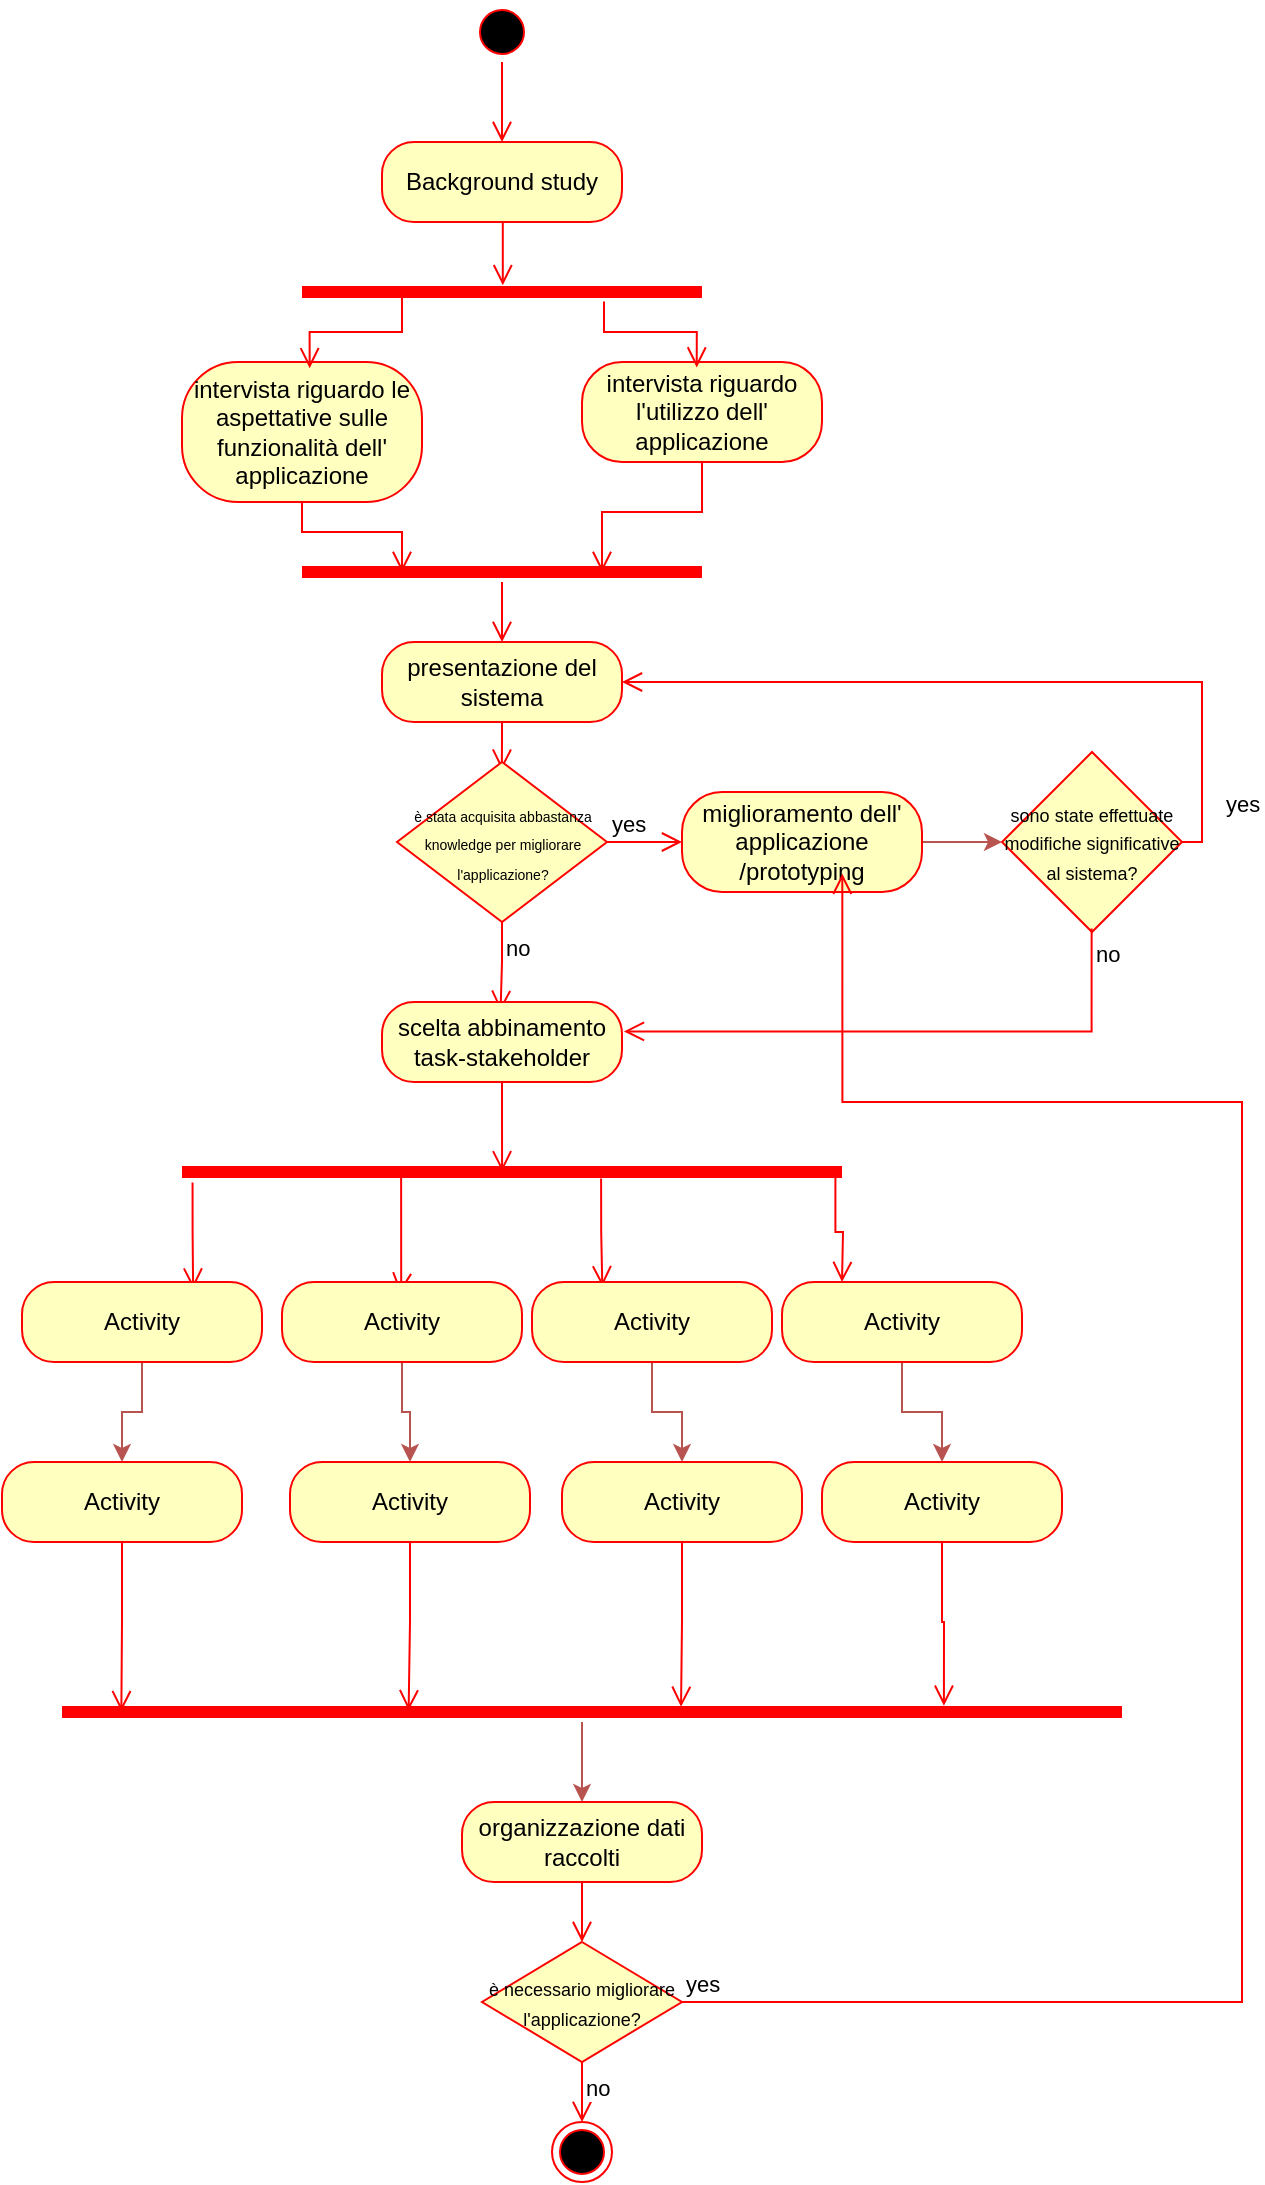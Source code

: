 <mxfile version="24.8.0">
  <diagram name="Pagina-1" id="WEDdbitrVK0wtf-hzy_Y">
    <mxGraphModel dx="827" dy="465" grid="1" gridSize="10" guides="1" tooltips="1" connect="1" arrows="1" fold="1" page="1" pageScale="1" pageWidth="827" pageHeight="1169" math="0" shadow="0">
      <root>
        <mxCell id="0" />
        <mxCell id="1" parent="0" />
        <mxCell id="6oTfmbWfJ7Sm30HUCNoA-2" value="" style="ellipse;html=1;shape=startState;fillColor=#000000;strokeColor=#ff0000;" vertex="1" parent="1">
          <mxGeometry x="385" y="60" width="30" height="30" as="geometry" />
        </mxCell>
        <mxCell id="6oTfmbWfJ7Sm30HUCNoA-3" value="" style="edgeStyle=orthogonalEdgeStyle;html=1;verticalAlign=bottom;endArrow=open;endSize=8;strokeColor=#ff0000;rounded=0;entryX=0.5;entryY=0;entryDx=0;entryDy=0;" edge="1" source="6oTfmbWfJ7Sm30HUCNoA-2" parent="1" target="6oTfmbWfJ7Sm30HUCNoA-4">
          <mxGeometry relative="1" as="geometry">
            <mxPoint x="395" y="150" as="targetPoint" />
            <Array as="points">
              <mxPoint x="400" y="120" />
            </Array>
          </mxGeometry>
        </mxCell>
        <mxCell id="6oTfmbWfJ7Sm30HUCNoA-4" value="Background study" style="rounded=1;whiteSpace=wrap;html=1;arcSize=40;fontColor=#000000;fillColor=#ffffc0;strokeColor=#ff0000;" vertex="1" parent="1">
          <mxGeometry x="340" y="130" width="120" height="40" as="geometry" />
        </mxCell>
        <mxCell id="6oTfmbWfJ7Sm30HUCNoA-5" value="" style="edgeStyle=orthogonalEdgeStyle;html=1;verticalAlign=bottom;endArrow=open;endSize=8;strokeColor=#ff0000;rounded=0;entryX=0.502;entryY=0.162;entryDx=0;entryDy=0;entryPerimeter=0;" edge="1" source="6oTfmbWfJ7Sm30HUCNoA-4" parent="1" target="6oTfmbWfJ7Sm30HUCNoA-6">
          <mxGeometry relative="1" as="geometry">
            <mxPoint x="390" y="190" as="targetPoint" />
            <Array as="points">
              <mxPoint x="400" y="180" />
            </Array>
          </mxGeometry>
        </mxCell>
        <mxCell id="6oTfmbWfJ7Sm30HUCNoA-6" value="" style="shape=line;html=1;strokeWidth=6;strokeColor=#ff0000;" vertex="1" parent="1">
          <mxGeometry x="300" y="200" width="200" height="10" as="geometry" />
        </mxCell>
        <mxCell id="6oTfmbWfJ7Sm30HUCNoA-8" value="intervista riguardo le aspettative sulle funzionalità dell&#39; applicazione" style="rounded=1;whiteSpace=wrap;html=1;arcSize=40;fontColor=#000000;fillColor=#ffffc0;strokeColor=#ff0000;" vertex="1" parent="1">
          <mxGeometry x="240" y="240" width="120" height="70" as="geometry" />
        </mxCell>
        <mxCell id="6oTfmbWfJ7Sm30HUCNoA-9" value="" style="edgeStyle=orthogonalEdgeStyle;html=1;verticalAlign=bottom;endArrow=open;endSize=8;strokeColor=#ff0000;rounded=0;entryX=0.25;entryY=0.5;entryDx=0;entryDy=0;entryPerimeter=0;" edge="1" source="6oTfmbWfJ7Sm30HUCNoA-8" parent="1" target="6oTfmbWfJ7Sm30HUCNoA-16">
          <mxGeometry relative="1" as="geometry">
            <mxPoint x="300" y="340" as="targetPoint" />
          </mxGeometry>
        </mxCell>
        <mxCell id="6oTfmbWfJ7Sm30HUCNoA-10" value="intervista riguardo l&#39;utilizzo dell&#39; applicazione" style="rounded=1;whiteSpace=wrap;html=1;arcSize=40;fontColor=#000000;fillColor=#ffffc0;strokeColor=#ff0000;" vertex="1" parent="1">
          <mxGeometry x="440" y="240" width="120" height="50" as="geometry" />
        </mxCell>
        <mxCell id="6oTfmbWfJ7Sm30HUCNoA-11" value="" style="edgeStyle=orthogonalEdgeStyle;html=1;verticalAlign=bottom;endArrow=open;endSize=8;strokeColor=#ff0000;rounded=0;entryX=0.75;entryY=0.5;entryDx=0;entryDy=0;entryPerimeter=0;" edge="1" source="6oTfmbWfJ7Sm30HUCNoA-10" parent="1" target="6oTfmbWfJ7Sm30HUCNoA-16">
          <mxGeometry relative="1" as="geometry">
            <mxPoint x="500" y="340" as="targetPoint" />
          </mxGeometry>
        </mxCell>
        <mxCell id="6oTfmbWfJ7Sm30HUCNoA-13" value="" style="edgeStyle=orthogonalEdgeStyle;html=1;verticalAlign=bottom;endArrow=open;endSize=8;strokeColor=#ff0000;rounded=0;entryX=0.532;entryY=0.045;entryDx=0;entryDy=0;entryPerimeter=0;exitX=0.25;exitY=0.5;exitDx=0;exitDy=0;exitPerimeter=0;" edge="1" source="6oTfmbWfJ7Sm30HUCNoA-6" parent="1" target="6oTfmbWfJ7Sm30HUCNoA-8">
          <mxGeometry relative="1" as="geometry">
            <mxPoint x="415" y="270" as="targetPoint" />
            <mxPoint x="340" y="209" as="sourcePoint" />
            <Array as="points">
              <mxPoint x="350" y="225" />
              <mxPoint x="304" y="225" />
            </Array>
          </mxGeometry>
        </mxCell>
        <mxCell id="6oTfmbWfJ7Sm30HUCNoA-15" value="" style="edgeStyle=orthogonalEdgeStyle;html=1;verticalAlign=bottom;endArrow=open;endSize=8;strokeColor=#ff0000;rounded=0;exitX=0.755;exitY=0.98;exitDx=0;exitDy=0;exitPerimeter=0;entryX=0.478;entryY=0.055;entryDx=0;entryDy=0;entryPerimeter=0;" edge="1" source="6oTfmbWfJ7Sm30HUCNoA-6" parent="1" target="6oTfmbWfJ7Sm30HUCNoA-10">
          <mxGeometry relative="1" as="geometry">
            <mxPoint x="415" y="270" as="targetPoint" />
            <mxPoint x="415" y="210" as="sourcePoint" />
          </mxGeometry>
        </mxCell>
        <mxCell id="6oTfmbWfJ7Sm30HUCNoA-16" value="" style="shape=line;html=1;strokeWidth=6;strokeColor=#ff0000;" vertex="1" parent="1">
          <mxGeometry x="300" y="340" width="200" height="10" as="geometry" />
        </mxCell>
        <mxCell id="6oTfmbWfJ7Sm30HUCNoA-17" value="" style="edgeStyle=orthogonalEdgeStyle;html=1;verticalAlign=bottom;endArrow=open;endSize=8;strokeColor=#ff0000;rounded=0;entryX=0.5;entryY=0;entryDx=0;entryDy=0;" edge="1" source="6oTfmbWfJ7Sm30HUCNoA-16" parent="1" target="6oTfmbWfJ7Sm30HUCNoA-18">
          <mxGeometry relative="1" as="geometry">
            <mxPoint x="400" y="380" as="targetPoint" />
          </mxGeometry>
        </mxCell>
        <mxCell id="6oTfmbWfJ7Sm30HUCNoA-18" value="presentazione del sistema" style="rounded=1;whiteSpace=wrap;html=1;arcSize=40;fontColor=#000000;fillColor=#ffffc0;strokeColor=#ff0000;" vertex="1" parent="1">
          <mxGeometry x="340" y="380" width="120" height="40" as="geometry" />
        </mxCell>
        <mxCell id="6oTfmbWfJ7Sm30HUCNoA-19" value="" style="edgeStyle=orthogonalEdgeStyle;html=1;verticalAlign=bottom;endArrow=open;endSize=8;strokeColor=#ff0000;rounded=0;entryX=0.499;entryY=0.048;entryDx=0;entryDy=0;entryPerimeter=0;" edge="1" source="6oTfmbWfJ7Sm30HUCNoA-18" parent="1" target="6oTfmbWfJ7Sm30HUCNoA-22">
          <mxGeometry relative="1" as="geometry">
            <mxPoint x="400" y="450" as="targetPoint" />
          </mxGeometry>
        </mxCell>
        <mxCell id="6oTfmbWfJ7Sm30HUCNoA-22" value="&lt;font style=&quot;font-size: 7px;&quot;&gt;è stata acquisita abbastanza knowledge per migliorare l&#39;applicazione?&lt;/font&gt;" style="rhombus;whiteSpace=wrap;html=1;fontColor=#000000;fillColor=#ffffc0;strokeColor=#ff0000;" vertex="1" parent="1">
          <mxGeometry x="347.5" y="440" width="105" height="80" as="geometry" />
        </mxCell>
        <mxCell id="6oTfmbWfJ7Sm30HUCNoA-23" value="yes" style="edgeStyle=orthogonalEdgeStyle;html=1;align=left;verticalAlign=bottom;endArrow=open;endSize=8;strokeColor=#ff0000;rounded=0;" edge="1" source="6oTfmbWfJ7Sm30HUCNoA-22" parent="1">
          <mxGeometry x="-1" relative="1" as="geometry">
            <mxPoint x="490" y="480" as="targetPoint" />
            <Array as="points">
              <mxPoint x="470" y="480" />
              <mxPoint x="470" y="480" />
            </Array>
          </mxGeometry>
        </mxCell>
        <mxCell id="6oTfmbWfJ7Sm30HUCNoA-24" value="no" style="edgeStyle=orthogonalEdgeStyle;html=1;align=left;verticalAlign=top;endArrow=open;endSize=8;strokeColor=#ff0000;rounded=0;entryX=0.494;entryY=0.111;entryDx=0;entryDy=0;entryPerimeter=0;" edge="1" source="6oTfmbWfJ7Sm30HUCNoA-22" parent="1" target="6oTfmbWfJ7Sm30HUCNoA-27">
          <mxGeometry x="-1" relative="1" as="geometry">
            <mxPoint x="400" y="560" as="targetPoint" />
          </mxGeometry>
        </mxCell>
        <mxCell id="6oTfmbWfJ7Sm30HUCNoA-50" value="" style="edgeStyle=orthogonalEdgeStyle;rounded=0;orthogonalLoop=1;jettySize=auto;html=1;fillColor=#f8cecc;strokeColor=#b85450;" edge="1" parent="1" source="6oTfmbWfJ7Sm30HUCNoA-25" target="6oTfmbWfJ7Sm30HUCNoA-47">
          <mxGeometry relative="1" as="geometry" />
        </mxCell>
        <mxCell id="6oTfmbWfJ7Sm30HUCNoA-25" value="miglioramento dell&#39; applicazione /prototyping" style="rounded=1;whiteSpace=wrap;html=1;arcSize=40;fontColor=#000000;fillColor=#ffffc0;strokeColor=#ff0000;" vertex="1" parent="1">
          <mxGeometry x="490" y="455" width="120" height="50" as="geometry" />
        </mxCell>
        <mxCell id="6oTfmbWfJ7Sm30HUCNoA-27" value="scelta abbinamento task-stakeholder" style="rounded=1;whiteSpace=wrap;html=1;arcSize=40;fontColor=#000000;fillColor=#ffffc0;strokeColor=#ff0000;" vertex="1" parent="1">
          <mxGeometry x="340" y="560" width="120" height="40" as="geometry" />
        </mxCell>
        <mxCell id="6oTfmbWfJ7Sm30HUCNoA-28" value="" style="edgeStyle=orthogonalEdgeStyle;html=1;verticalAlign=bottom;endArrow=open;endSize=8;strokeColor=#ff0000;rounded=0;entryX=0.485;entryY=0.466;entryDx=0;entryDy=0;entryPerimeter=0;" edge="1" source="6oTfmbWfJ7Sm30HUCNoA-27" parent="1" target="6oTfmbWfJ7Sm30HUCNoA-29">
          <mxGeometry relative="1" as="geometry">
            <mxPoint x="400" y="640" as="targetPoint" />
            <Array as="points" />
          </mxGeometry>
        </mxCell>
        <mxCell id="6oTfmbWfJ7Sm30HUCNoA-29" value="" style="shape=line;html=1;strokeWidth=6;strokeColor=#ff0000;" vertex="1" parent="1">
          <mxGeometry x="240" y="640" width="330" height="10" as="geometry" />
        </mxCell>
        <mxCell id="6oTfmbWfJ7Sm30HUCNoA-32" value="" style="edgeStyle=orthogonalEdgeStyle;html=1;verticalAlign=bottom;endArrow=open;endSize=8;strokeColor=#ff0000;rounded=0;exitX=0.016;exitY=1.019;exitDx=0;exitDy=0;exitPerimeter=0;entryX=0.713;entryY=0.082;entryDx=0;entryDy=0;entryPerimeter=0;" edge="1" source="6oTfmbWfJ7Sm30HUCNoA-29" parent="1" target="6oTfmbWfJ7Sm30HUCNoA-36">
          <mxGeometry relative="1" as="geometry">
            <mxPoint x="245" y="700" as="targetPoint" />
            <mxPoint x="425" y="630" as="sourcePoint" />
          </mxGeometry>
        </mxCell>
        <mxCell id="6oTfmbWfJ7Sm30HUCNoA-33" value="" style="edgeStyle=orthogonalEdgeStyle;html=1;verticalAlign=bottom;endArrow=open;endSize=8;strokeColor=#ff0000;rounded=0;exitX=0.332;exitY=0.448;exitDx=0;exitDy=0;exitPerimeter=0;entryX=0.492;entryY=0.139;entryDx=0;entryDy=0;entryPerimeter=0;" edge="1" parent="1" source="6oTfmbWfJ7Sm30HUCNoA-29" target="6oTfmbWfJ7Sm30HUCNoA-38">
          <mxGeometry relative="1" as="geometry">
            <mxPoint x="350" y="700" as="targetPoint" />
            <mxPoint x="360" y="660" as="sourcePoint" />
            <Array as="points">
              <mxPoint x="350" y="700" />
              <mxPoint x="349" y="700" />
            </Array>
          </mxGeometry>
        </mxCell>
        <mxCell id="6oTfmbWfJ7Sm30HUCNoA-34" value="" style="edgeStyle=orthogonalEdgeStyle;html=1;verticalAlign=bottom;endArrow=open;endSize=8;strokeColor=#ff0000;rounded=0;exitX=0.635;exitY=0.829;exitDx=0;exitDy=0;exitPerimeter=0;entryX=0.293;entryY=0.054;entryDx=0;entryDy=0;entryPerimeter=0;" edge="1" parent="1" source="6oTfmbWfJ7Sm30HUCNoA-29" target="6oTfmbWfJ7Sm30HUCNoA-40">
          <mxGeometry relative="1" as="geometry">
            <mxPoint x="450" y="700" as="targetPoint" />
            <mxPoint x="450" y="650" as="sourcePoint" />
            <Array as="points">
              <mxPoint x="450" y="675" />
              <mxPoint x="450" y="675" />
            </Array>
          </mxGeometry>
        </mxCell>
        <mxCell id="6oTfmbWfJ7Sm30HUCNoA-59" value="" style="edgeStyle=orthogonalEdgeStyle;rounded=0;orthogonalLoop=1;jettySize=auto;html=1;fillColor=#f8cecc;strokeColor=#b85450;" edge="1" parent="1" source="6oTfmbWfJ7Sm30HUCNoA-36" target="6oTfmbWfJ7Sm30HUCNoA-51">
          <mxGeometry relative="1" as="geometry" />
        </mxCell>
        <mxCell id="6oTfmbWfJ7Sm30HUCNoA-36" value="Activity" style="rounded=1;whiteSpace=wrap;html=1;arcSize=40;fontColor=#000000;fillColor=#ffffc0;strokeColor=#ff0000;" vertex="1" parent="1">
          <mxGeometry x="160" y="700" width="120" height="40" as="geometry" />
        </mxCell>
        <mxCell id="6oTfmbWfJ7Sm30HUCNoA-60" value="" style="edgeStyle=orthogonalEdgeStyle;rounded=0;orthogonalLoop=1;jettySize=auto;html=1;fillColor=#f8cecc;strokeColor=#b85450;" edge="1" parent="1" source="6oTfmbWfJ7Sm30HUCNoA-38" target="6oTfmbWfJ7Sm30HUCNoA-53">
          <mxGeometry relative="1" as="geometry" />
        </mxCell>
        <mxCell id="6oTfmbWfJ7Sm30HUCNoA-38" value="Activity" style="rounded=1;whiteSpace=wrap;html=1;arcSize=40;fontColor=#000000;fillColor=#ffffc0;strokeColor=#ff0000;" vertex="1" parent="1">
          <mxGeometry x="290" y="700" width="120" height="40" as="geometry" />
        </mxCell>
        <mxCell id="6oTfmbWfJ7Sm30HUCNoA-61" value="" style="edgeStyle=orthogonalEdgeStyle;rounded=0;orthogonalLoop=1;jettySize=auto;html=1;fillColor=#f8cecc;strokeColor=#b85450;" edge="1" parent="1" source="6oTfmbWfJ7Sm30HUCNoA-40" target="6oTfmbWfJ7Sm30HUCNoA-55">
          <mxGeometry relative="1" as="geometry" />
        </mxCell>
        <mxCell id="6oTfmbWfJ7Sm30HUCNoA-40" value="Activity" style="rounded=1;whiteSpace=wrap;html=1;arcSize=40;fontColor=#000000;fillColor=#ffffc0;strokeColor=#ff0000;" vertex="1" parent="1">
          <mxGeometry x="415" y="700" width="120" height="40" as="geometry" />
        </mxCell>
        <mxCell id="6oTfmbWfJ7Sm30HUCNoA-62" value="" style="edgeStyle=orthogonalEdgeStyle;rounded=0;orthogonalLoop=1;jettySize=auto;html=1;fillColor=#f8cecc;strokeColor=#b85450;" edge="1" parent="1" source="6oTfmbWfJ7Sm30HUCNoA-42" target="6oTfmbWfJ7Sm30HUCNoA-57">
          <mxGeometry relative="1" as="geometry" />
        </mxCell>
        <mxCell id="6oTfmbWfJ7Sm30HUCNoA-42" value="Activity" style="rounded=1;whiteSpace=wrap;html=1;arcSize=40;fontColor=#000000;fillColor=#ffffc0;strokeColor=#ff0000;" vertex="1" parent="1">
          <mxGeometry x="540" y="700" width="120" height="40" as="geometry" />
        </mxCell>
        <mxCell id="6oTfmbWfJ7Sm30HUCNoA-46" value="" style="edgeStyle=orthogonalEdgeStyle;html=1;verticalAlign=bottom;endArrow=open;endSize=8;strokeColor=#ff0000;rounded=0;exitX=0.99;exitY=0.329;exitDx=0;exitDy=0;exitPerimeter=0;" edge="1" source="6oTfmbWfJ7Sm30HUCNoA-29" parent="1">
          <mxGeometry relative="1" as="geometry">
            <mxPoint x="570" y="700" as="targetPoint" />
            <mxPoint x="570" y="640" as="sourcePoint" />
          </mxGeometry>
        </mxCell>
        <mxCell id="6oTfmbWfJ7Sm30HUCNoA-47" value="&lt;font style=&quot;font-size: 9px;&quot;&gt;sono state effettuate modifiche significative al sistema?&lt;/font&gt;" style="rhombus;whiteSpace=wrap;html=1;fontColor=#000000;fillColor=#ffffc0;strokeColor=#ff0000;" vertex="1" parent="1">
          <mxGeometry x="650" y="435" width="90" height="90" as="geometry" />
        </mxCell>
        <mxCell id="6oTfmbWfJ7Sm30HUCNoA-48" value="yes" style="edgeStyle=orthogonalEdgeStyle;html=1;align=left;verticalAlign=bottom;endArrow=open;endSize=8;strokeColor=#ff0000;rounded=0;entryX=1;entryY=0.5;entryDx=0;entryDy=0;exitX=1;exitY=0.5;exitDx=0;exitDy=0;" edge="1" source="6oTfmbWfJ7Sm30HUCNoA-47" parent="1" target="6oTfmbWfJ7Sm30HUCNoA-18">
          <mxGeometry x="-0.895" y="-10" relative="1" as="geometry">
            <mxPoint x="580" y="340" as="targetPoint" />
            <mxPoint x="770.034" y="420.034" as="sourcePoint" />
            <mxPoint as="offset" />
          </mxGeometry>
        </mxCell>
        <mxCell id="6oTfmbWfJ7Sm30HUCNoA-49" value="no" style="edgeStyle=orthogonalEdgeStyle;html=1;align=left;verticalAlign=top;endArrow=open;endSize=8;strokeColor=#ff0000;rounded=0;entryX=1.008;entryY=0.368;entryDx=0;entryDy=0;entryPerimeter=0;exitX=0.498;exitY=0.981;exitDx=0;exitDy=0;exitPerimeter=0;" edge="1" source="6oTfmbWfJ7Sm30HUCNoA-47" parent="1" target="6oTfmbWfJ7Sm30HUCNoA-27">
          <mxGeometry x="-1" relative="1" as="geometry">
            <mxPoint x="660" y="560" as="targetPoint" />
            <mxPoint x="695" y="530" as="sourcePoint" />
            <Array as="points">
              <mxPoint x="695" y="575" />
            </Array>
          </mxGeometry>
        </mxCell>
        <mxCell id="6oTfmbWfJ7Sm30HUCNoA-51" value="Activity" style="rounded=1;whiteSpace=wrap;html=1;arcSize=40;fontColor=#000000;fillColor=#ffffc0;strokeColor=#ff0000;" vertex="1" parent="1">
          <mxGeometry x="150" y="790" width="120" height="40" as="geometry" />
        </mxCell>
        <mxCell id="6oTfmbWfJ7Sm30HUCNoA-52" value="" style="edgeStyle=orthogonalEdgeStyle;html=1;verticalAlign=bottom;endArrow=open;endSize=8;strokeColor=#ff0000;rounded=0;entryX=0.056;entryY=0.459;entryDx=0;entryDy=0;entryPerimeter=0;" edge="1" source="6oTfmbWfJ7Sm30HUCNoA-51" parent="1" target="6oTfmbWfJ7Sm30HUCNoA-63">
          <mxGeometry relative="1" as="geometry">
            <mxPoint x="210" y="890" as="targetPoint" />
          </mxGeometry>
        </mxCell>
        <mxCell id="6oTfmbWfJ7Sm30HUCNoA-53" value="Activity" style="rounded=1;whiteSpace=wrap;html=1;arcSize=40;fontColor=#000000;fillColor=#ffffc0;strokeColor=#ff0000;" vertex="1" parent="1">
          <mxGeometry x="294" y="790" width="120" height="40" as="geometry" />
        </mxCell>
        <mxCell id="6oTfmbWfJ7Sm30HUCNoA-54" value="" style="edgeStyle=orthogonalEdgeStyle;html=1;verticalAlign=bottom;endArrow=open;endSize=8;strokeColor=#ff0000;rounded=0;entryX=0.327;entryY=0.414;entryDx=0;entryDy=0;entryPerimeter=0;" edge="1" parent="1" source="6oTfmbWfJ7Sm30HUCNoA-53" target="6oTfmbWfJ7Sm30HUCNoA-63">
          <mxGeometry relative="1" as="geometry">
            <mxPoint x="354" y="890" as="targetPoint" />
          </mxGeometry>
        </mxCell>
        <mxCell id="6oTfmbWfJ7Sm30HUCNoA-55" value="Activity" style="rounded=1;whiteSpace=wrap;html=1;arcSize=40;fontColor=#000000;fillColor=#ffffc0;strokeColor=#ff0000;" vertex="1" parent="1">
          <mxGeometry x="430" y="790" width="120" height="40" as="geometry" />
        </mxCell>
        <mxCell id="6oTfmbWfJ7Sm30HUCNoA-56" value="" style="edgeStyle=orthogonalEdgeStyle;html=1;verticalAlign=bottom;endArrow=open;endSize=8;strokeColor=#ff0000;rounded=0;entryX=0.584;entryY=0.243;entryDx=0;entryDy=0;entryPerimeter=0;" edge="1" parent="1" source="6oTfmbWfJ7Sm30HUCNoA-55" target="6oTfmbWfJ7Sm30HUCNoA-63">
          <mxGeometry relative="1" as="geometry">
            <mxPoint x="490" y="890" as="targetPoint" />
          </mxGeometry>
        </mxCell>
        <mxCell id="6oTfmbWfJ7Sm30HUCNoA-57" value="Activity" style="rounded=1;whiteSpace=wrap;html=1;arcSize=40;fontColor=#000000;fillColor=#ffffc0;strokeColor=#ff0000;" vertex="1" parent="1">
          <mxGeometry x="560" y="790" width="120" height="40" as="geometry" />
        </mxCell>
        <mxCell id="6oTfmbWfJ7Sm30HUCNoA-58" value="" style="edgeStyle=orthogonalEdgeStyle;html=1;verticalAlign=bottom;endArrow=open;endSize=8;strokeColor=#ff0000;rounded=0;entryX=0.832;entryY=0.186;entryDx=0;entryDy=0;entryPerimeter=0;" edge="1" parent="1" source="6oTfmbWfJ7Sm30HUCNoA-57" target="6oTfmbWfJ7Sm30HUCNoA-63">
          <mxGeometry relative="1" as="geometry">
            <mxPoint x="620" y="890" as="targetPoint" />
          </mxGeometry>
        </mxCell>
        <mxCell id="6oTfmbWfJ7Sm30HUCNoA-67" value="" style="edgeStyle=orthogonalEdgeStyle;rounded=0;orthogonalLoop=1;jettySize=auto;html=1;fillColor=#f8cecc;strokeColor=#b85450;" edge="1" parent="1" source="6oTfmbWfJ7Sm30HUCNoA-63" target="6oTfmbWfJ7Sm30HUCNoA-65">
          <mxGeometry relative="1" as="geometry">
            <Array as="points">
              <mxPoint x="440" y="930" />
              <mxPoint x="440" y="930" />
            </Array>
          </mxGeometry>
        </mxCell>
        <mxCell id="6oTfmbWfJ7Sm30HUCNoA-63" value="" style="shape=line;html=1;strokeWidth=6;strokeColor=#ff0000;" vertex="1" parent="1">
          <mxGeometry x="180" y="910" width="530" height="10" as="geometry" />
        </mxCell>
        <mxCell id="6oTfmbWfJ7Sm30HUCNoA-65" value="organizzazione dati raccolti" style="rounded=1;whiteSpace=wrap;html=1;arcSize=40;fontColor=#000000;fillColor=#ffffc0;strokeColor=#ff0000;" vertex="1" parent="1">
          <mxGeometry x="380" y="960" width="120" height="40" as="geometry" />
        </mxCell>
        <mxCell id="6oTfmbWfJ7Sm30HUCNoA-66" value="" style="edgeStyle=orthogonalEdgeStyle;html=1;verticalAlign=bottom;endArrow=open;endSize=8;strokeColor=#ff0000;rounded=0;entryX=0.5;entryY=0;entryDx=0;entryDy=0;" edge="1" source="6oTfmbWfJ7Sm30HUCNoA-65" parent="1" target="6oTfmbWfJ7Sm30HUCNoA-68">
          <mxGeometry relative="1" as="geometry">
            <mxPoint x="440" y="1030" as="targetPoint" />
          </mxGeometry>
        </mxCell>
        <mxCell id="6oTfmbWfJ7Sm30HUCNoA-68" value="&lt;font style=&quot;font-size: 9px;&quot;&gt;è necessario migliorare l&#39;applicazione?&lt;/font&gt;" style="rhombus;whiteSpace=wrap;html=1;fontColor=#000000;fillColor=#ffffc0;strokeColor=#ff0000;" vertex="1" parent="1">
          <mxGeometry x="390" y="1030" width="100" height="60" as="geometry" />
        </mxCell>
        <mxCell id="6oTfmbWfJ7Sm30HUCNoA-69" value="yes" style="edgeStyle=orthogonalEdgeStyle;html=1;align=left;verticalAlign=bottom;endArrow=open;endSize=8;strokeColor=#ff0000;rounded=0;entryX=0.668;entryY=0.817;entryDx=0;entryDy=0;entryPerimeter=0;" edge="1" source="6oTfmbWfJ7Sm30HUCNoA-68" parent="1" target="6oTfmbWfJ7Sm30HUCNoA-25">
          <mxGeometry x="-1" relative="1" as="geometry">
            <mxPoint x="580" y="1060" as="targetPoint" />
            <Array as="points">
              <mxPoint x="770" y="1060" />
              <mxPoint x="770" y="610" />
              <mxPoint x="570" y="610" />
            </Array>
          </mxGeometry>
        </mxCell>
        <mxCell id="6oTfmbWfJ7Sm30HUCNoA-70" value="no" style="edgeStyle=orthogonalEdgeStyle;html=1;align=left;verticalAlign=top;endArrow=open;endSize=8;strokeColor=#ff0000;rounded=0;" edge="1" source="6oTfmbWfJ7Sm30HUCNoA-68" parent="1" target="6oTfmbWfJ7Sm30HUCNoA-71">
          <mxGeometry x="-1" relative="1" as="geometry">
            <mxPoint x="440" y="1115" as="targetPoint" />
          </mxGeometry>
        </mxCell>
        <mxCell id="6oTfmbWfJ7Sm30HUCNoA-71" value="" style="ellipse;html=1;shape=endState;fillColor=#000000;strokeColor=#ff0000;" vertex="1" parent="1">
          <mxGeometry x="425" y="1120" width="30" height="30" as="geometry" />
        </mxCell>
      </root>
    </mxGraphModel>
  </diagram>
</mxfile>
